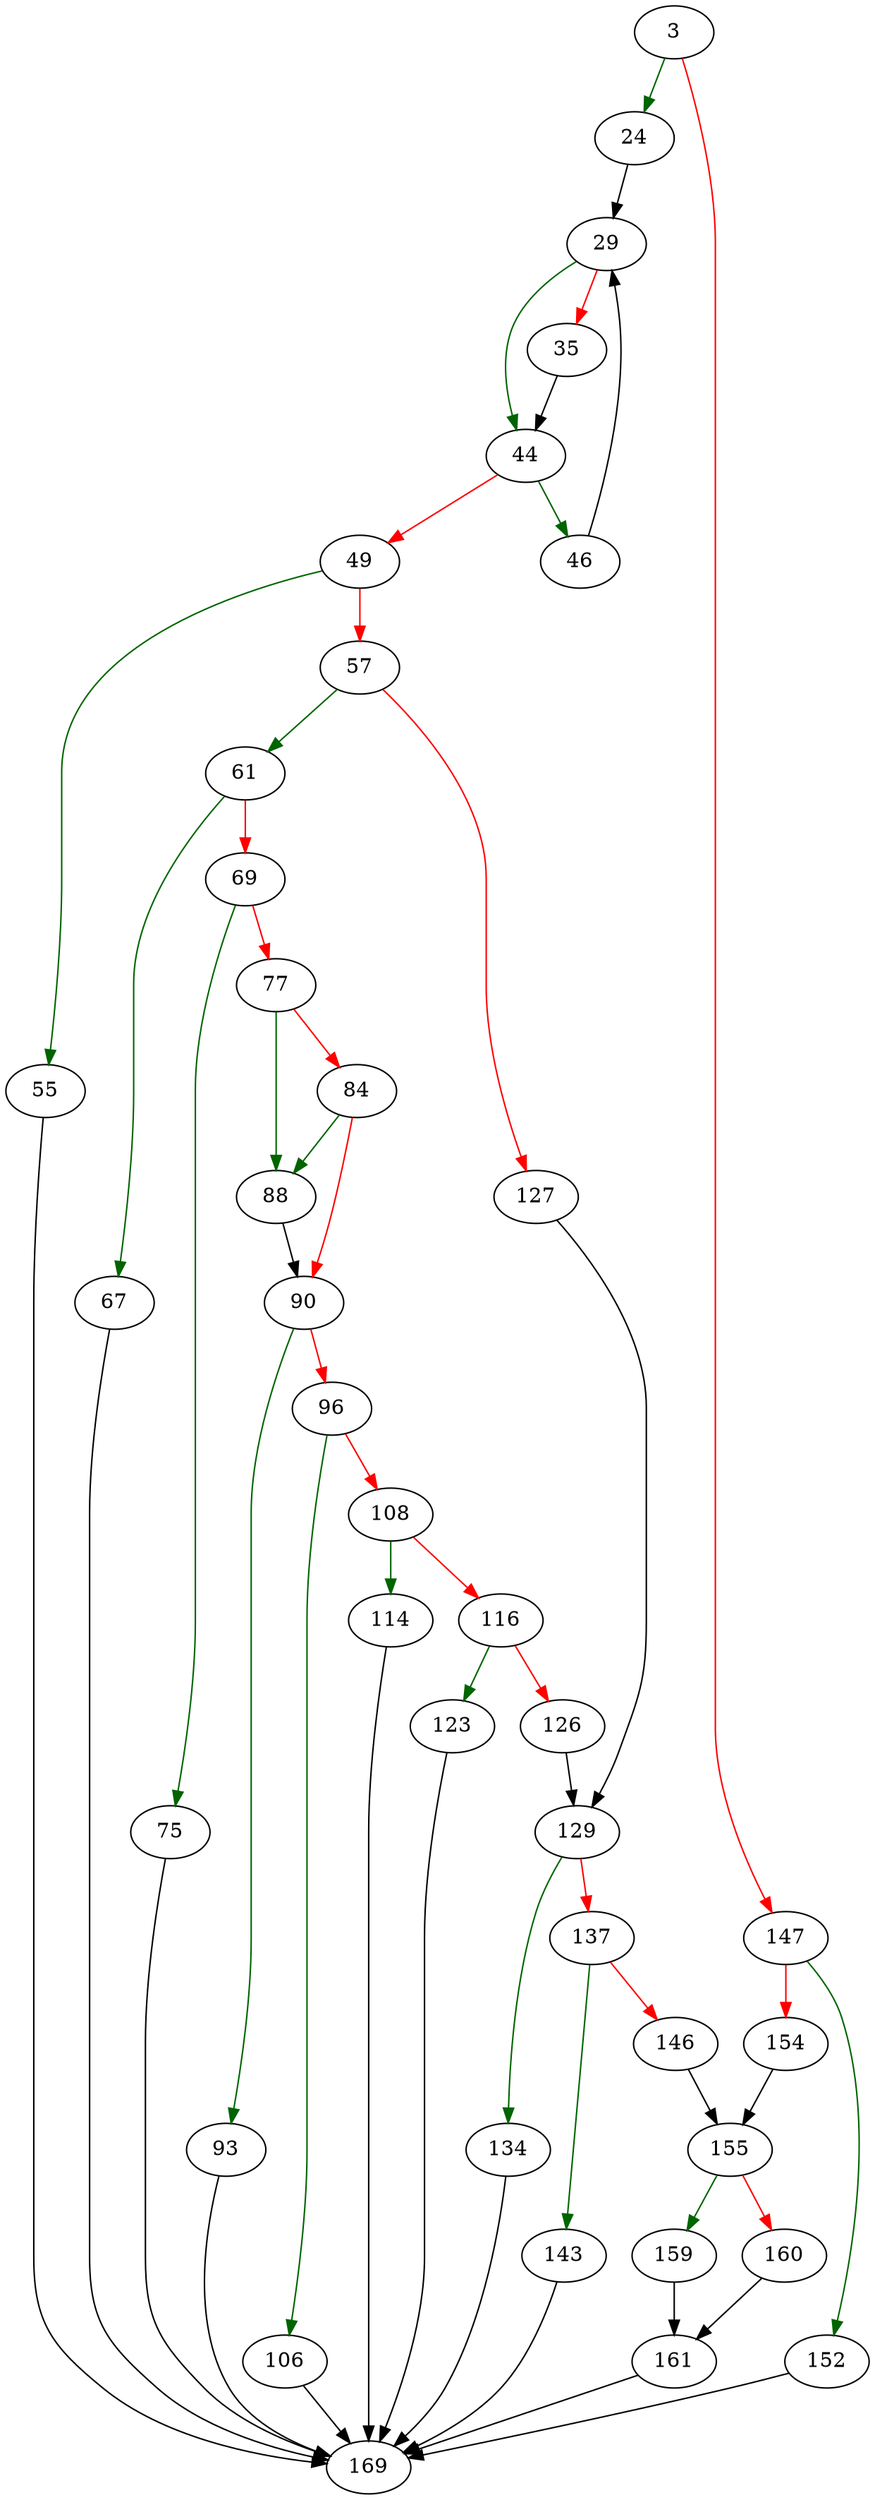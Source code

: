 strict digraph "btreeCreateTable" {
	// Node definitions.
	3 [entry=true];
	24;
	147;
	29;
	44;
	35;
	46;
	49;
	55;
	57;
	169;
	61;
	127;
	67;
	69;
	75;
	77;
	88;
	84;
	90;
	93;
	96;
	106;
	108;
	114;
	116;
	123;
	126;
	129;
	134;
	137;
	143;
	146;
	155;
	152;
	154;
	159;
	160;
	161;

	// Edge definitions.
	3 -> 24 [
		color=darkgreen
		cond=true
	];
	3 -> 147 [
		color=red
		cond=false
	];
	24 -> 29;
	147 -> 152 [
		color=darkgreen
		cond=true
	];
	147 -> 154 [
		color=red
		cond=false
	];
	29 -> 44 [
		color=darkgreen
		cond=true
	];
	29 -> 35 [
		color=red
		cond=false
	];
	44 -> 46 [
		color=darkgreen
		cond=true
	];
	44 -> 49 [
		color=red
		cond=false
	];
	35 -> 44;
	46 -> 29;
	49 -> 55 [
		color=darkgreen
		cond=true
	];
	49 -> 57 [
		color=red
		cond=false
	];
	55 -> 169;
	57 -> 61 [
		color=darkgreen
		cond=true
	];
	57 -> 127 [
		color=red
		cond=false
	];
	61 -> 67 [
		color=darkgreen
		cond=true
	];
	61 -> 69 [
		color=red
		cond=false
	];
	127 -> 129;
	67 -> 169;
	69 -> 75 [
		color=darkgreen
		cond=true
	];
	69 -> 77 [
		color=red
		cond=false
	];
	75 -> 169;
	77 -> 88 [
		color=darkgreen
		cond=true
	];
	77 -> 84 [
		color=red
		cond=false
	];
	88 -> 90;
	84 -> 88 [
		color=darkgreen
		cond=true
	];
	84 -> 90 [
		color=red
		cond=false
	];
	90 -> 93 [
		color=darkgreen
		cond=true
	];
	90 -> 96 [
		color=red
		cond=false
	];
	93 -> 169;
	96 -> 106 [
		color=darkgreen
		cond=true
	];
	96 -> 108 [
		color=red
		cond=false
	];
	106 -> 169;
	108 -> 114 [
		color=darkgreen
		cond=true
	];
	108 -> 116 [
		color=red
		cond=false
	];
	114 -> 169;
	116 -> 123 [
		color=darkgreen
		cond=true
	];
	116 -> 126 [
		color=red
		cond=false
	];
	123 -> 169;
	126 -> 129;
	129 -> 134 [
		color=darkgreen
		cond=true
	];
	129 -> 137 [
		color=red
		cond=false
	];
	134 -> 169;
	137 -> 143 [
		color=darkgreen
		cond=true
	];
	137 -> 146 [
		color=red
		cond=false
	];
	143 -> 169;
	146 -> 155;
	155 -> 159 [
		color=darkgreen
		cond=true
	];
	155 -> 160 [
		color=red
		cond=false
	];
	152 -> 169;
	154 -> 155;
	159 -> 161;
	160 -> 161;
	161 -> 169;
}